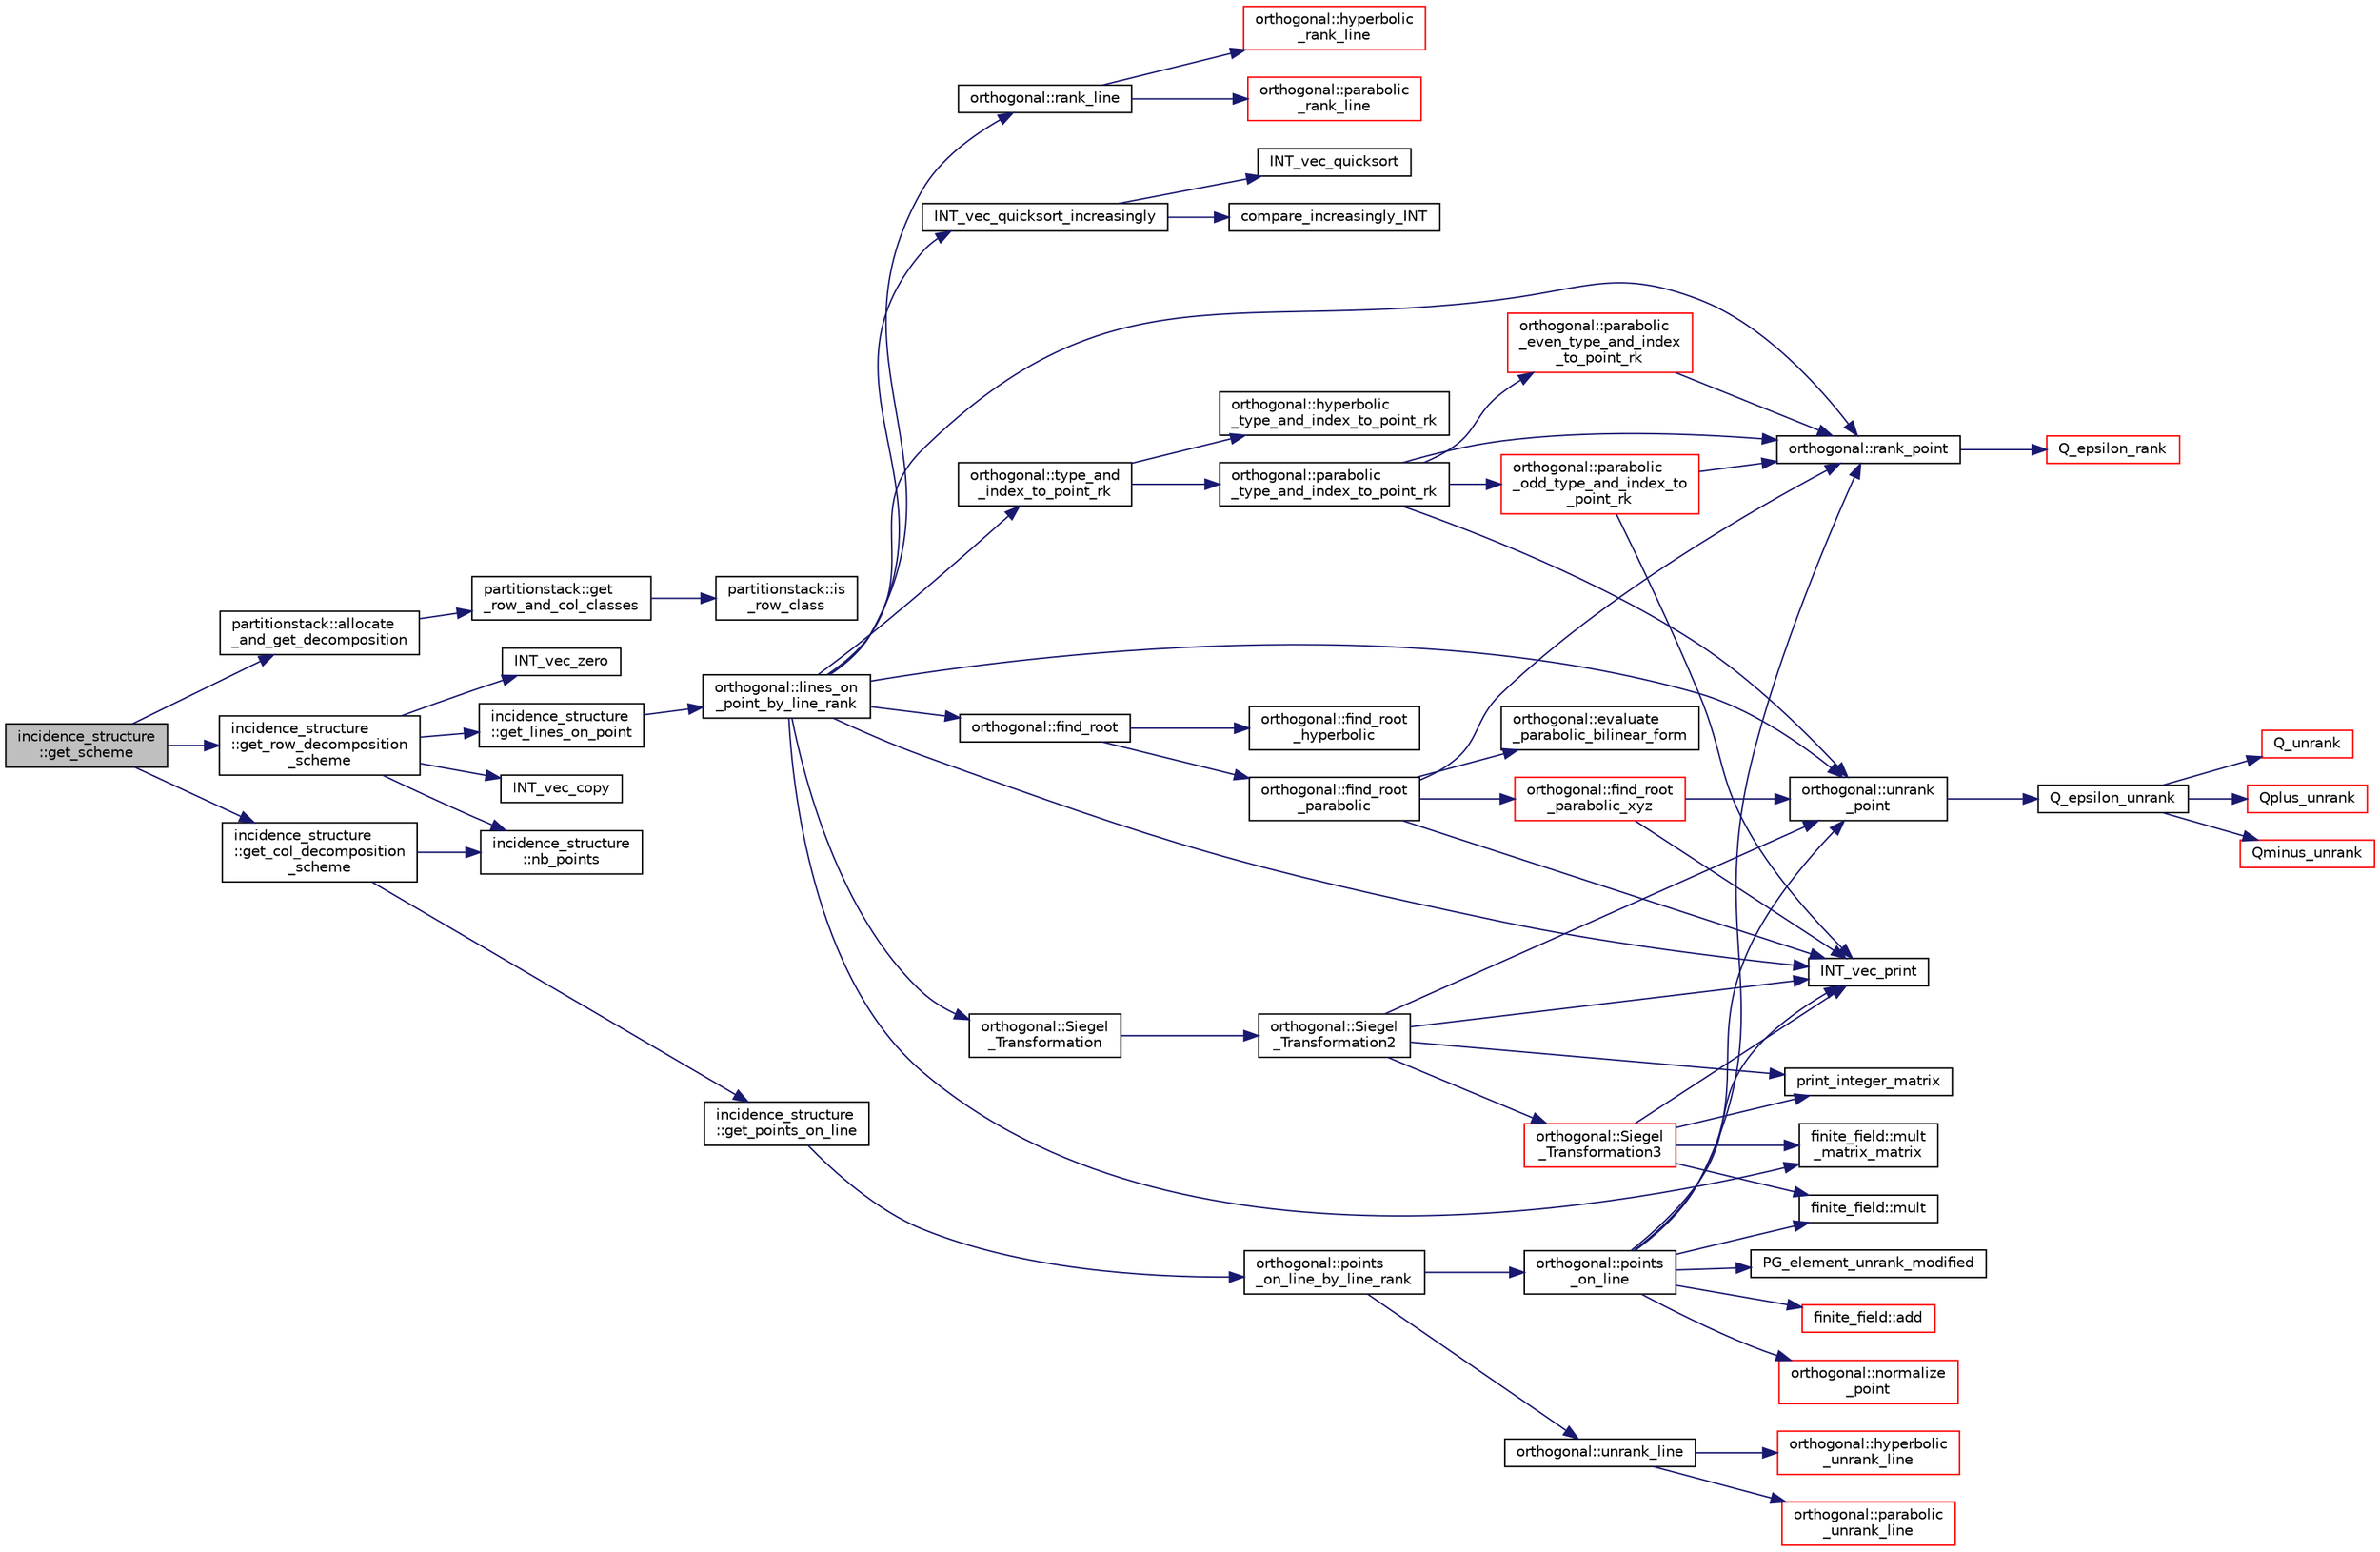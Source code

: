 digraph "incidence_structure::get_scheme"
{
  edge [fontname="Helvetica",fontsize="10",labelfontname="Helvetica",labelfontsize="10"];
  node [fontname="Helvetica",fontsize="10",shape=record];
  rankdir="LR";
  Node4951 [label="incidence_structure\l::get_scheme",height=0.2,width=0.4,color="black", fillcolor="grey75", style="filled", fontcolor="black"];
  Node4951 -> Node4952 [color="midnightblue",fontsize="10",style="solid",fontname="Helvetica"];
  Node4952 [label="partitionstack::allocate\l_and_get_decomposition",height=0.2,width=0.4,color="black", fillcolor="white", style="filled",URL="$d3/d87/classpartitionstack.html#a3cd13923b18c41d37259ed943f331208"];
  Node4952 -> Node4953 [color="midnightblue",fontsize="10",style="solid",fontname="Helvetica"];
  Node4953 [label="partitionstack::get\l_row_and_col_classes",height=0.2,width=0.4,color="black", fillcolor="white", style="filled",URL="$d3/d87/classpartitionstack.html#a127a6965905c3f08c50ee09a100cb465"];
  Node4953 -> Node4954 [color="midnightblue",fontsize="10",style="solid",fontname="Helvetica"];
  Node4954 [label="partitionstack::is\l_row_class",height=0.2,width=0.4,color="black", fillcolor="white", style="filled",URL="$d3/d87/classpartitionstack.html#ad8497b40f1c327d3eb2fb2b993d88bb7"];
  Node4951 -> Node4955 [color="midnightblue",fontsize="10",style="solid",fontname="Helvetica"];
  Node4955 [label="incidence_structure\l::get_row_decomposition\l_scheme",height=0.2,width=0.4,color="black", fillcolor="white", style="filled",URL="$da/d8a/classincidence__structure.html#aa0ad04253ba8e75bb15900ee8b01c9aa"];
  Node4955 -> Node4956 [color="midnightblue",fontsize="10",style="solid",fontname="Helvetica"];
  Node4956 [label="INT_vec_zero",height=0.2,width=0.4,color="black", fillcolor="white", style="filled",URL="$df/dbf/sajeeb_8_c.html#aa8c9c7977203577026080f546fe4980f"];
  Node4955 -> Node4957 [color="midnightblue",fontsize="10",style="solid",fontname="Helvetica"];
  Node4957 [label="incidence_structure\l::get_lines_on_point",height=0.2,width=0.4,color="black", fillcolor="white", style="filled",URL="$da/d8a/classincidence__structure.html#a09148fd9478525b4a65c8e44833d1861"];
  Node4957 -> Node4958 [color="midnightblue",fontsize="10",style="solid",fontname="Helvetica"];
  Node4958 [label="orthogonal::lines_on\l_point_by_line_rank",height=0.2,width=0.4,color="black", fillcolor="white", style="filled",URL="$d7/daa/classorthogonal.html#adc21874b6da3cd3585c704994fb538aa"];
  Node4958 -> Node4959 [color="midnightblue",fontsize="10",style="solid",fontname="Helvetica"];
  Node4959 [label="orthogonal::type_and\l_index_to_point_rk",height=0.2,width=0.4,color="black", fillcolor="white", style="filled",URL="$d7/daa/classorthogonal.html#a319ef460cdfe3247d336c3fb482901eb"];
  Node4959 -> Node4960 [color="midnightblue",fontsize="10",style="solid",fontname="Helvetica"];
  Node4960 [label="orthogonal::hyperbolic\l_type_and_index_to_point_rk",height=0.2,width=0.4,color="black", fillcolor="white", style="filled",URL="$d7/daa/classorthogonal.html#af31cd843ff2e6eb4fe1ba9c49e62d1b8"];
  Node4959 -> Node4961 [color="midnightblue",fontsize="10",style="solid",fontname="Helvetica"];
  Node4961 [label="orthogonal::parabolic\l_type_and_index_to_point_rk",height=0.2,width=0.4,color="black", fillcolor="white", style="filled",URL="$d7/daa/classorthogonal.html#a67c316cf01b382762e6ac372f522d106"];
  Node4961 -> Node4962 [color="midnightblue",fontsize="10",style="solid",fontname="Helvetica"];
  Node4962 [label="orthogonal::unrank\l_point",height=0.2,width=0.4,color="black", fillcolor="white", style="filled",URL="$d7/daa/classorthogonal.html#ab655117100f7c66c19817b84ac5ac0a0"];
  Node4962 -> Node4963 [color="midnightblue",fontsize="10",style="solid",fontname="Helvetica"];
  Node4963 [label="Q_epsilon_unrank",height=0.2,width=0.4,color="black", fillcolor="white", style="filled",URL="$d4/d67/geometry_8h.html#af162c4d30d4a6528299e37551c353e7b"];
  Node4963 -> Node4964 [color="midnightblue",fontsize="10",style="solid",fontname="Helvetica"];
  Node4964 [label="Q_unrank",height=0.2,width=0.4,color="red", fillcolor="white", style="filled",URL="$db/da0/lib_2foundations_2geometry_2orthogonal__points_8_c.html#a6d02923d5b54ef796934e753e6f5b65b"];
  Node4963 -> Node4982 [color="midnightblue",fontsize="10",style="solid",fontname="Helvetica"];
  Node4982 [label="Qplus_unrank",height=0.2,width=0.4,color="red", fillcolor="white", style="filled",URL="$db/da0/lib_2foundations_2geometry_2orthogonal__points_8_c.html#ad50512edd586919700e033744b4a03c8"];
  Node4963 -> Node4983 [color="midnightblue",fontsize="10",style="solid",fontname="Helvetica"];
  Node4983 [label="Qminus_unrank",height=0.2,width=0.4,color="red", fillcolor="white", style="filled",URL="$db/da0/lib_2foundations_2geometry_2orthogonal__points_8_c.html#ac2dd18f435ab479095b836a483c12c7d"];
  Node4961 -> Node4984 [color="midnightblue",fontsize="10",style="solid",fontname="Helvetica"];
  Node4984 [label="orthogonal::rank_point",height=0.2,width=0.4,color="black", fillcolor="white", style="filled",URL="$d7/daa/classorthogonal.html#adb4f1528590a804b3c011a68c9ebf655"];
  Node4984 -> Node4985 [color="midnightblue",fontsize="10",style="solid",fontname="Helvetica"];
  Node4985 [label="Q_epsilon_rank",height=0.2,width=0.4,color="red", fillcolor="white", style="filled",URL="$d4/d67/geometry_8h.html#a0949e1151174e2988aa697cb31942e97"];
  Node4961 -> Node5005 [color="midnightblue",fontsize="10",style="solid",fontname="Helvetica"];
  Node5005 [label="orthogonal::parabolic\l_even_type_and_index\l_to_point_rk",height=0.2,width=0.4,color="red", fillcolor="white", style="filled",URL="$d7/daa/classorthogonal.html#af43894039e8c5a8039f52b93dfa3ff77"];
  Node5005 -> Node4984 [color="midnightblue",fontsize="10",style="solid",fontname="Helvetica"];
  Node4961 -> Node5018 [color="midnightblue",fontsize="10",style="solid",fontname="Helvetica"];
  Node5018 [label="orthogonal::parabolic\l_odd_type_and_index_to\l_point_rk",height=0.2,width=0.4,color="red", fillcolor="white", style="filled",URL="$d7/daa/classorthogonal.html#aac70113614b52601e38b3ce8cbffbc9a"];
  Node5018 -> Node4992 [color="midnightblue",fontsize="10",style="solid",fontname="Helvetica"];
  Node4992 [label="INT_vec_print",height=0.2,width=0.4,color="black", fillcolor="white", style="filled",URL="$df/dbf/sajeeb_8_c.html#a79a5901af0b47dd0d694109543c027fe"];
  Node5018 -> Node4984 [color="midnightblue",fontsize="10",style="solid",fontname="Helvetica"];
  Node4958 -> Node4962 [color="midnightblue",fontsize="10",style="solid",fontname="Helvetica"];
  Node4958 -> Node5022 [color="midnightblue",fontsize="10",style="solid",fontname="Helvetica"];
  Node5022 [label="orthogonal::find_root",height=0.2,width=0.4,color="black", fillcolor="white", style="filled",URL="$d7/daa/classorthogonal.html#a7cad6e763a1f49ab5e372a26f5cdf247"];
  Node5022 -> Node5023 [color="midnightblue",fontsize="10",style="solid",fontname="Helvetica"];
  Node5023 [label="orthogonal::find_root\l_hyperbolic",height=0.2,width=0.4,color="black", fillcolor="white", style="filled",URL="$d7/daa/classorthogonal.html#a4cb66d7aec283cd032a99cb9b2b9992d"];
  Node5022 -> Node5024 [color="midnightblue",fontsize="10",style="solid",fontname="Helvetica"];
  Node5024 [label="orthogonal::find_root\l_parabolic",height=0.2,width=0.4,color="black", fillcolor="white", style="filled",URL="$d7/daa/classorthogonal.html#a2e4453bb31692707f8a9e8b660b2e136"];
  Node5024 -> Node5025 [color="midnightblue",fontsize="10",style="solid",fontname="Helvetica"];
  Node5025 [label="orthogonal::find_root\l_parabolic_xyz",height=0.2,width=0.4,color="red", fillcolor="white", style="filled",URL="$d7/daa/classorthogonal.html#a17dba83065c664a7d174c4693e87493b"];
  Node5025 -> Node4962 [color="midnightblue",fontsize="10",style="solid",fontname="Helvetica"];
  Node5025 -> Node4992 [color="midnightblue",fontsize="10",style="solid",fontname="Helvetica"];
  Node5024 -> Node4992 [color="midnightblue",fontsize="10",style="solid",fontname="Helvetica"];
  Node5024 -> Node5026 [color="midnightblue",fontsize="10",style="solid",fontname="Helvetica"];
  Node5026 [label="orthogonal::evaluate\l_parabolic_bilinear_form",height=0.2,width=0.4,color="black", fillcolor="white", style="filled",URL="$d7/daa/classorthogonal.html#a8ee79da4c853cd384a0028cbebbbe0ee"];
  Node5024 -> Node4984 [color="midnightblue",fontsize="10",style="solid",fontname="Helvetica"];
  Node4958 -> Node5027 [color="midnightblue",fontsize="10",style="solid",fontname="Helvetica"];
  Node5027 [label="orthogonal::Siegel\l_Transformation",height=0.2,width=0.4,color="black", fillcolor="white", style="filled",URL="$d7/daa/classorthogonal.html#a27258e68c99323ac8de66fedbe565a3d"];
  Node5027 -> Node5028 [color="midnightblue",fontsize="10",style="solid",fontname="Helvetica"];
  Node5028 [label="orthogonal::Siegel\l_Transformation2",height=0.2,width=0.4,color="black", fillcolor="white", style="filled",URL="$d7/daa/classorthogonal.html#aaf1945ebd71495f1b362e5091d4b30ec"];
  Node5028 -> Node4962 [color="midnightblue",fontsize="10",style="solid",fontname="Helvetica"];
  Node5028 -> Node4992 [color="midnightblue",fontsize="10",style="solid",fontname="Helvetica"];
  Node5028 -> Node5029 [color="midnightblue",fontsize="10",style="solid",fontname="Helvetica"];
  Node5029 [label="orthogonal::Siegel\l_Transformation3",height=0.2,width=0.4,color="red", fillcolor="white", style="filled",URL="$d7/daa/classorthogonal.html#ac9129abf3f825e8c7d5591d1ba116ac7"];
  Node5029 -> Node4992 [color="midnightblue",fontsize="10",style="solid",fontname="Helvetica"];
  Node5029 -> Node5014 [color="midnightblue",fontsize="10",style="solid",fontname="Helvetica"];
  Node5014 [label="finite_field::mult",height=0.2,width=0.4,color="black", fillcolor="white", style="filled",URL="$df/d5a/classfinite__field.html#a24fb5917aa6d4d656fd855b7f44a13b0"];
  Node5029 -> Node5034 [color="midnightblue",fontsize="10",style="solid",fontname="Helvetica"];
  Node5034 [label="print_integer_matrix",height=0.2,width=0.4,color="black", fillcolor="white", style="filled",URL="$d5/db4/io__and__os_8h.html#ab4d187a9b89a64102b971201b789b653"];
  Node5029 -> Node5036 [color="midnightblue",fontsize="10",style="solid",fontname="Helvetica"];
  Node5036 [label="finite_field::mult\l_matrix_matrix",height=0.2,width=0.4,color="black", fillcolor="white", style="filled",URL="$df/d5a/classfinite__field.html#a5e28706b815838d0ec34de1fa74bc3c4"];
  Node5028 -> Node5034 [color="midnightblue",fontsize="10",style="solid",fontname="Helvetica"];
  Node4958 -> Node5036 [color="midnightblue",fontsize="10",style="solid",fontname="Helvetica"];
  Node4958 -> Node4984 [color="midnightblue",fontsize="10",style="solid",fontname="Helvetica"];
  Node4958 -> Node5050 [color="midnightblue",fontsize="10",style="solid",fontname="Helvetica"];
  Node5050 [label="orthogonal::rank_line",height=0.2,width=0.4,color="black", fillcolor="white", style="filled",URL="$d7/daa/classorthogonal.html#a5e1b5a3eb76840f425e71f25dabcd470"];
  Node5050 -> Node5051 [color="midnightblue",fontsize="10",style="solid",fontname="Helvetica"];
  Node5051 [label="orthogonal::hyperbolic\l_rank_line",height=0.2,width=0.4,color="red", fillcolor="white", style="filled",URL="$d7/daa/classorthogonal.html#a2810f9a6851f445b03fdbfe2a888e9f5"];
  Node5050 -> Node5105 [color="midnightblue",fontsize="10",style="solid",fontname="Helvetica"];
  Node5105 [label="orthogonal::parabolic\l_rank_line",height=0.2,width=0.4,color="red", fillcolor="white", style="filled",URL="$d7/daa/classorthogonal.html#a7df334ceca90bc5b90c56354dbaf45c9"];
  Node4958 -> Node5127 [color="midnightblue",fontsize="10",style="solid",fontname="Helvetica"];
  Node5127 [label="INT_vec_quicksort_increasingly",height=0.2,width=0.4,color="black", fillcolor="white", style="filled",URL="$d5/de2/foundations_2data__structures_2data__structures_8h.html#a31ccee746bc644f58816c67bc3a0e237"];
  Node5127 -> Node5128 [color="midnightblue",fontsize="10",style="solid",fontname="Helvetica"];
  Node5128 [label="INT_vec_quicksort",height=0.2,width=0.4,color="black", fillcolor="white", style="filled",URL="$d4/dd7/sorting_8_c.html#a06b413b423531ad098e9536031cc91ef"];
  Node5127 -> Node5129 [color="midnightblue",fontsize="10",style="solid",fontname="Helvetica"];
  Node5129 [label="compare_increasingly_INT",height=0.2,width=0.4,color="black", fillcolor="white", style="filled",URL="$d4/dd7/sorting_8_c.html#aa182150f114c64f81fcefcbc6d292790"];
  Node4958 -> Node4992 [color="midnightblue",fontsize="10",style="solid",fontname="Helvetica"];
  Node4955 -> Node5130 [color="midnightblue",fontsize="10",style="solid",fontname="Helvetica"];
  Node5130 [label="incidence_structure\l::nb_points",height=0.2,width=0.4,color="black", fillcolor="white", style="filled",URL="$da/d8a/classincidence__structure.html#aff5f6bfdc7470e73082ee6faacf0af64"];
  Node4955 -> Node5040 [color="midnightblue",fontsize="10",style="solid",fontname="Helvetica"];
  Node5040 [label="INT_vec_copy",height=0.2,width=0.4,color="black", fillcolor="white", style="filled",URL="$df/dbf/sajeeb_8_c.html#ac2d875e27e009af6ec04d17254d11075"];
  Node4951 -> Node5131 [color="midnightblue",fontsize="10",style="solid",fontname="Helvetica"];
  Node5131 [label="incidence_structure\l::get_col_decomposition\l_scheme",height=0.2,width=0.4,color="black", fillcolor="white", style="filled",URL="$da/d8a/classincidence__structure.html#a576b9add81a037a3d8f566ce28541673"];
  Node5131 -> Node5130 [color="midnightblue",fontsize="10",style="solid",fontname="Helvetica"];
  Node5131 -> Node5132 [color="midnightblue",fontsize="10",style="solid",fontname="Helvetica"];
  Node5132 [label="incidence_structure\l::get_points_on_line",height=0.2,width=0.4,color="black", fillcolor="white", style="filled",URL="$da/d8a/classincidence__structure.html#a1baf0d372125123bf55d27dacc720bda"];
  Node5132 -> Node5133 [color="midnightblue",fontsize="10",style="solid",fontname="Helvetica"];
  Node5133 [label="orthogonal::points\l_on_line_by_line_rank",height=0.2,width=0.4,color="black", fillcolor="white", style="filled",URL="$d7/daa/classorthogonal.html#aec3f511b69d0a28340f93d6f904c5daa"];
  Node5133 -> Node5134 [color="midnightblue",fontsize="10",style="solid",fontname="Helvetica"];
  Node5134 [label="orthogonal::unrank_line",height=0.2,width=0.4,color="black", fillcolor="white", style="filled",URL="$d7/daa/classorthogonal.html#a27fec576f6e11b80dd4503fa3cf7611e"];
  Node5134 -> Node5135 [color="midnightblue",fontsize="10",style="solid",fontname="Helvetica"];
  Node5135 [label="orthogonal::hyperbolic\l_unrank_line",height=0.2,width=0.4,color="red", fillcolor="white", style="filled",URL="$d7/daa/classorthogonal.html#a94952194cdcc478feb676e97e2e272f2"];
  Node5134 -> Node5143 [color="midnightblue",fontsize="10",style="solid",fontname="Helvetica"];
  Node5143 [label="orthogonal::parabolic\l_unrank_line",height=0.2,width=0.4,color="red", fillcolor="white", style="filled",URL="$d7/daa/classorthogonal.html#a449cc51a62e11b8699befe951b0f8a4c"];
  Node5133 -> Node5163 [color="midnightblue",fontsize="10",style="solid",fontname="Helvetica"];
  Node5163 [label="orthogonal::points\l_on_line",height=0.2,width=0.4,color="black", fillcolor="white", style="filled",URL="$d7/daa/classorthogonal.html#afe1cc564902cc557d4d4d2ff85ee6839"];
  Node5163 -> Node4962 [color="midnightblue",fontsize="10",style="solid",fontname="Helvetica"];
  Node5163 -> Node4992 [color="midnightblue",fontsize="10",style="solid",fontname="Helvetica"];
  Node5163 -> Node5164 [color="midnightblue",fontsize="10",style="solid",fontname="Helvetica"];
  Node5164 [label="PG_element_unrank_modified",height=0.2,width=0.4,color="black", fillcolor="white", style="filled",URL="$d4/d67/geometry_8h.html#a83ae9b605d496f6a90345303f6efae64"];
  Node5163 -> Node5014 [color="midnightblue",fontsize="10",style="solid",fontname="Helvetica"];
  Node5163 -> Node5015 [color="midnightblue",fontsize="10",style="solid",fontname="Helvetica"];
  Node5015 [label="finite_field::add",height=0.2,width=0.4,color="red", fillcolor="white", style="filled",URL="$df/d5a/classfinite__field.html#a8f12328a27500f3c7be0c849ebbc9d14"];
  Node5163 -> Node5111 [color="midnightblue",fontsize="10",style="solid",fontname="Helvetica"];
  Node5111 [label="orthogonal::normalize\l_point",height=0.2,width=0.4,color="red", fillcolor="white", style="filled",URL="$d7/daa/classorthogonal.html#a1f3776fdc50b810a0a0fcee692fb154f"];
  Node5163 -> Node4984 [color="midnightblue",fontsize="10",style="solid",fontname="Helvetica"];
}
